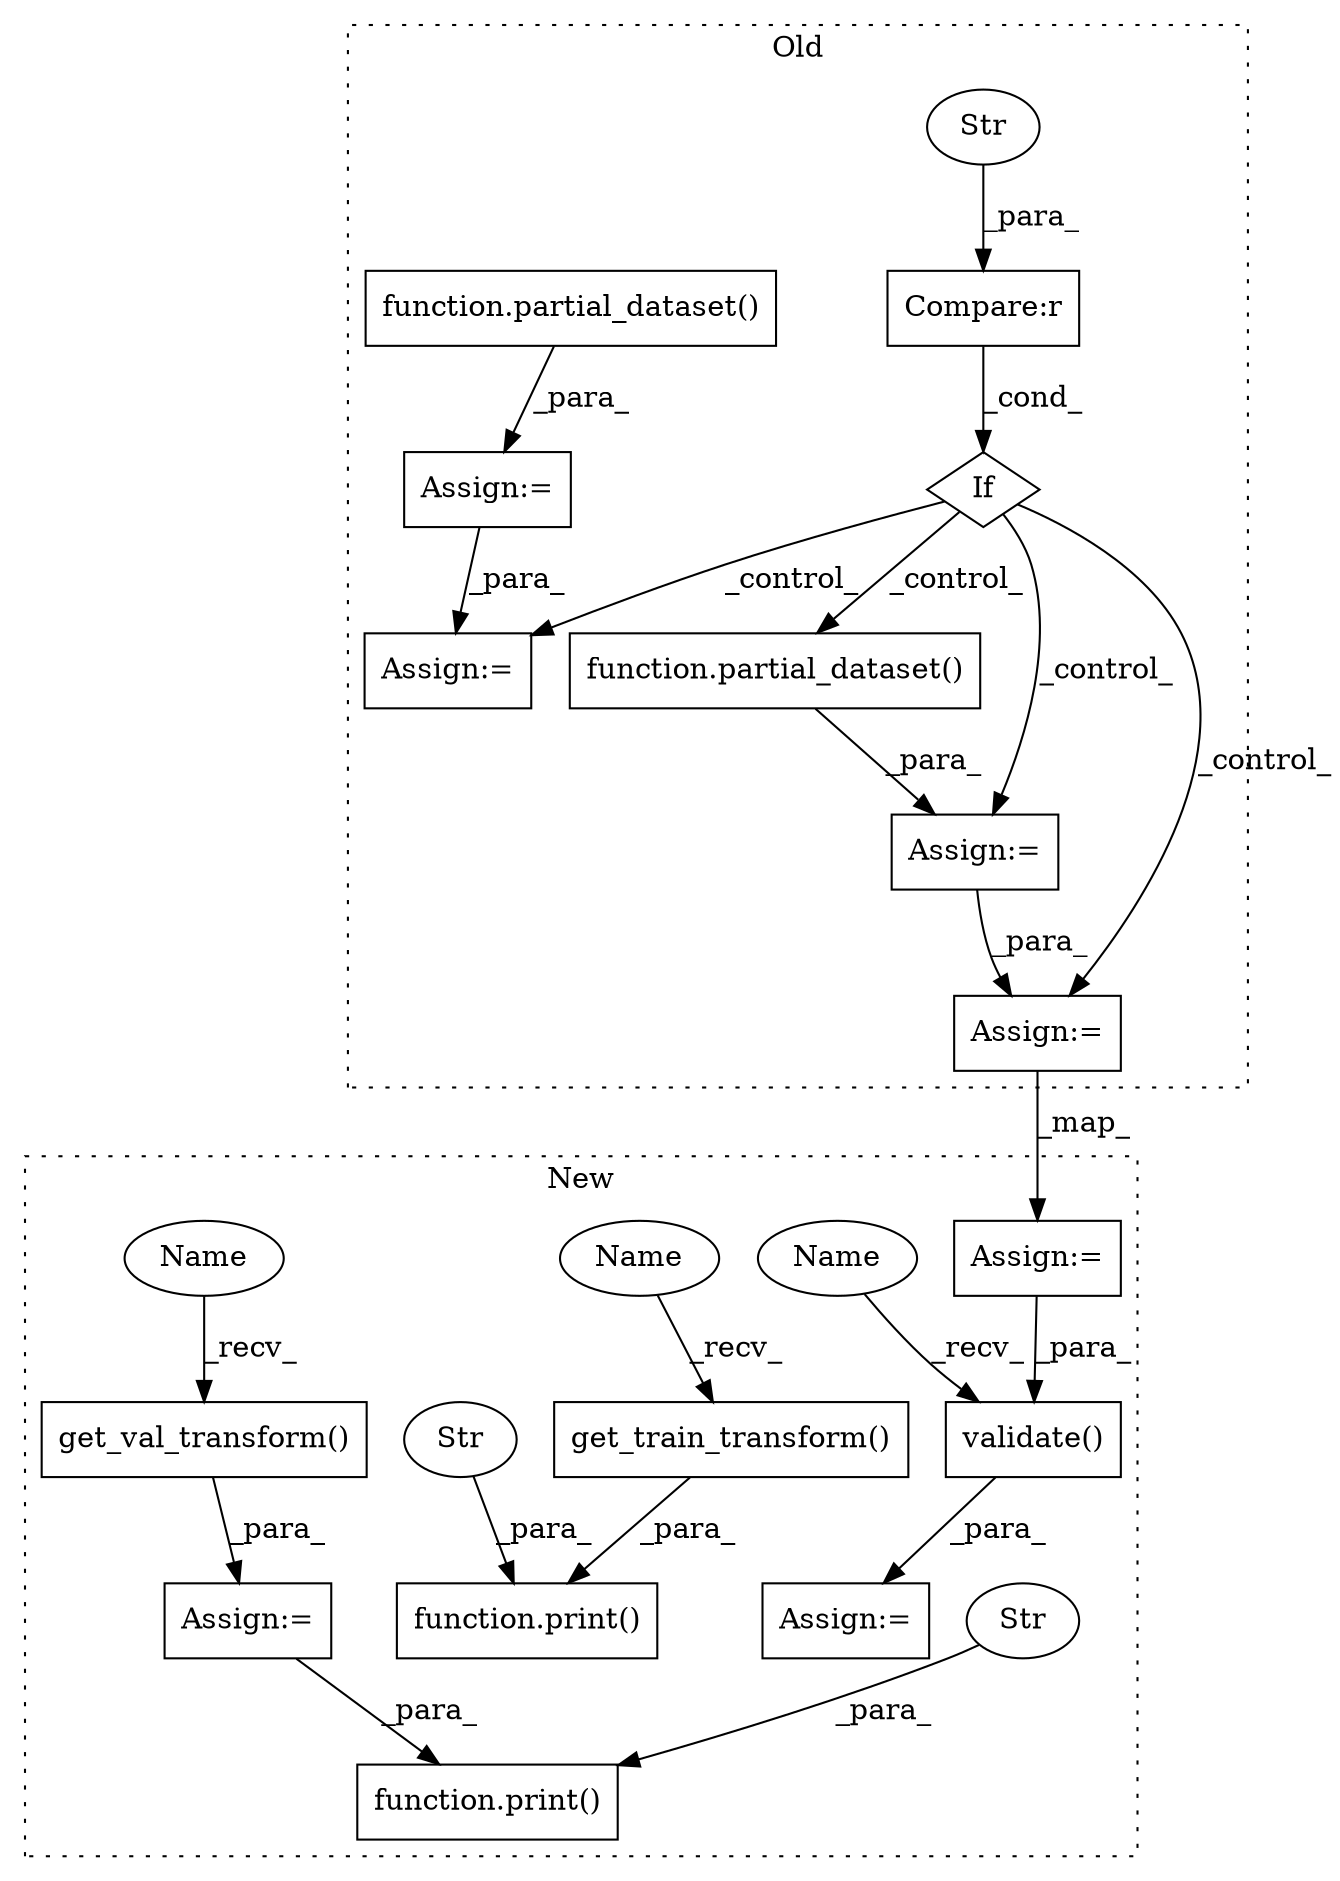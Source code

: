digraph G {
subgraph cluster0 {
1 [label="If" a="96" s="3296" l="3" shape="diamond"];
4 [label="Assign:=" a="68" s="3345" l="3" shape="box"];
5 [label="Compare:r" a="40" s="3299" l="24" shape="box"];
6 [label="Assign:=" a="68" s="3636" l="3" shape="box"];
7 [label="Str" a="66" s="3312" l="11" shape="ellipse"];
8 [label="Assign:=" a="68" s="3089" l="3" shape="box"];
15 [label="function.partial_dataset()" a="75" s="3348" l="142" shape="box"];
18 [label="Assign:=" a="68" s="3510" l="3" shape="box"];
19 [label="function.partial_dataset()" a="75" s="3092" l="89" shape="box"];
label = "Old";
style="dotted";
}
subgraph cluster1 {
2 [label="function.print()" a="75" s="1768,1810" l="6,1" shape="box"];
3 [label="Str" a="66" s="1774" l="19" shape="ellipse"];
9 [label="get_train_transform()" a="75" s="1550,1595" l="26,105" shape="box"];
10 [label="get_val_transform()" a="75" s="1721,1762" l="24,1" shape="box"];
11 [label="function.print()" a="75" s="1816,1854" l="6,1" shape="box"];
12 [label="Str" a="66" s="1822" l="17" shape="ellipse"];
13 [label="Assign:=" a="68" s="1718" l="3" shape="box"];
14 [label="validate()" a="75" s="5743,5795" l="15,1" shape="box"];
16 [label="Assign:=" a="68" s="5740" l="3" shape="box"];
17 [label="Assign:=" a="68" s="2557" l="3" shape="box"];
20 [label="Name" a="87" s="5743" l="5" shape="ellipse"];
21 [label="Name" a="87" s="1550" l="5" shape="ellipse"];
22 [label="Name" a="87" s="1721" l="5" shape="ellipse"];
label = "New";
style="dotted";
}
1 -> 4 [label="_control_"];
1 -> 6 [label="_control_"];
1 -> 15 [label="_control_"];
1 -> 18 [label="_control_"];
3 -> 2 [label="_para_"];
4 -> 18 [label="_para_"];
5 -> 1 [label="_cond_"];
7 -> 5 [label="_para_"];
8 -> 6 [label="_para_"];
9 -> 2 [label="_para_"];
10 -> 13 [label="_para_"];
12 -> 11 [label="_para_"];
13 -> 11 [label="_para_"];
14 -> 16 [label="_para_"];
15 -> 4 [label="_para_"];
17 -> 14 [label="_para_"];
18 -> 17 [label="_map_"];
19 -> 8 [label="_para_"];
20 -> 14 [label="_recv_"];
21 -> 9 [label="_recv_"];
22 -> 10 [label="_recv_"];
}